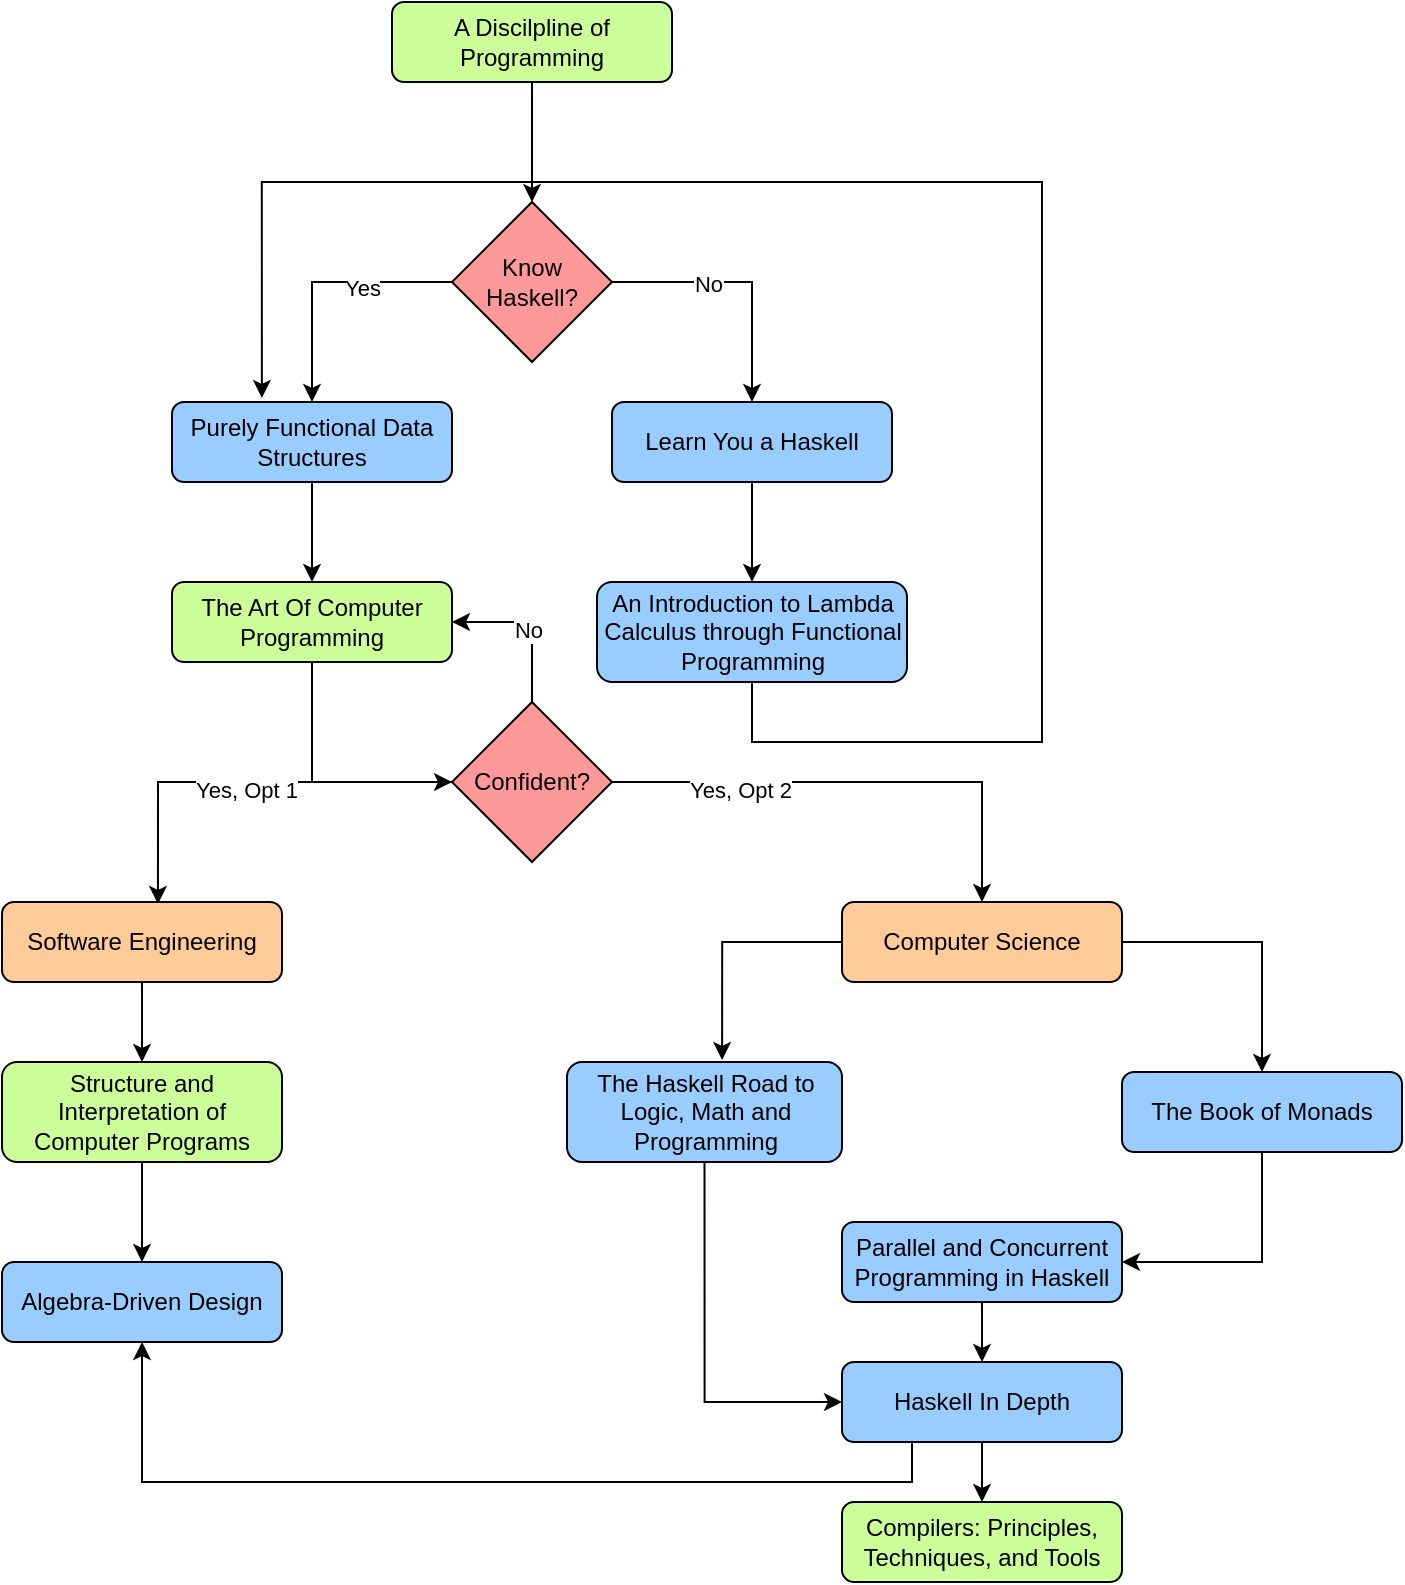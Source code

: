 <mxfile version="17.3.0" type="github">
  <diagram id="66MhKsm92HfvM-QHQX7i" name="Page-1">
    <mxGraphModel dx="1621" dy="788" grid="1" gridSize="10" guides="1" tooltips="1" connect="1" arrows="1" fold="1" page="1" pageScale="1" pageWidth="850" pageHeight="1100" math="0" shadow="0">
      <root>
        <mxCell id="0" />
        <mxCell id="1" parent="0" />
        <mxCell id="ehSIUehwhr6paIZZ0BVh-21" style="edgeStyle=orthogonalEdgeStyle;rounded=0;orthogonalLoop=1;jettySize=auto;html=1;exitX=0;exitY=0.5;exitDx=0;exitDy=0;entryX=0.5;entryY=0;entryDx=0;entryDy=0;" parent="1" source="ehSIUehwhr6paIZZ0BVh-1" target="ehSIUehwhr6paIZZ0BVh-2" edge="1">
          <mxGeometry relative="1" as="geometry" />
        </mxCell>
        <mxCell id="ehSIUehwhr6paIZZ0BVh-23" value="Yes" style="edgeLabel;html=1;align=center;verticalAlign=middle;resizable=0;points=[];" parent="ehSIUehwhr6paIZZ0BVh-21" vertex="1" connectable="0">
          <mxGeometry x="-0.308" y="3" relative="1" as="geometry">
            <mxPoint as="offset" />
          </mxGeometry>
        </mxCell>
        <mxCell id="ehSIUehwhr6paIZZ0BVh-22" style="edgeStyle=orthogonalEdgeStyle;rounded=0;orthogonalLoop=1;jettySize=auto;html=1;exitX=1;exitY=0.5;exitDx=0;exitDy=0;entryX=0.5;entryY=0;entryDx=0;entryDy=0;" parent="1" source="ehSIUehwhr6paIZZ0BVh-1" target="ehSIUehwhr6paIZZ0BVh-5" edge="1">
          <mxGeometry relative="1" as="geometry" />
        </mxCell>
        <mxCell id="ehSIUehwhr6paIZZ0BVh-26" value="No" style="edgeLabel;html=1;align=center;verticalAlign=middle;resizable=0;points=[];" parent="ehSIUehwhr6paIZZ0BVh-22" vertex="1" connectable="0">
          <mxGeometry x="-0.262" y="-1" relative="1" as="geometry">
            <mxPoint as="offset" />
          </mxGeometry>
        </mxCell>
        <mxCell id="ehSIUehwhr6paIZZ0BVh-1" value="Know Haskell?" style="rhombus;whiteSpace=wrap;html=1;fillColor=#FF9999;" parent="1" vertex="1">
          <mxGeometry x="775" y="190" width="80" height="80" as="geometry" />
        </mxCell>
        <mxCell id="ehSIUehwhr6paIZZ0BVh-27" style="edgeStyle=orthogonalEdgeStyle;rounded=0;orthogonalLoop=1;jettySize=auto;html=1;exitX=0.5;exitY=1;exitDx=0;exitDy=0;entryX=0.5;entryY=0;entryDx=0;entryDy=0;" parent="1" source="ehSIUehwhr6paIZZ0BVh-2" target="ehSIUehwhr6paIZZ0BVh-6" edge="1">
          <mxGeometry relative="1" as="geometry" />
        </mxCell>
        <mxCell id="ehSIUehwhr6paIZZ0BVh-2" value="Purely Functional Data Structures" style="rounded=1;whiteSpace=wrap;html=1;fillColor=#99CCFF;" parent="1" vertex="1">
          <mxGeometry x="635" y="290" width="140" height="40" as="geometry" />
        </mxCell>
        <mxCell id="ehSIUehwhr6paIZZ0BVh-31" style="edgeStyle=orthogonalEdgeStyle;rounded=0;orthogonalLoop=1;jettySize=auto;html=1;exitX=0.5;exitY=1;exitDx=0;exitDy=0;entryX=0.321;entryY=-0.05;entryDx=0;entryDy=0;entryPerimeter=0;" parent="1" source="ehSIUehwhr6paIZZ0BVh-4" target="ehSIUehwhr6paIZZ0BVh-2" edge="1">
          <mxGeometry relative="1" as="geometry">
            <Array as="points">
              <mxPoint x="925" y="460" />
              <mxPoint x="1070" y="460" />
              <mxPoint x="1070" y="180" />
              <mxPoint x="680" y="180" />
            </Array>
          </mxGeometry>
        </mxCell>
        <mxCell id="ehSIUehwhr6paIZZ0BVh-4" value="An Introduction to Lambda Calculus through Functional Programming " style="rounded=1;whiteSpace=wrap;html=1;fillColor=#99CCFF;" parent="1" vertex="1">
          <mxGeometry x="847.5" y="380" width="155" height="50" as="geometry" />
        </mxCell>
        <mxCell id="ehSIUehwhr6paIZZ0BVh-28" style="edgeStyle=orthogonalEdgeStyle;rounded=0;orthogonalLoop=1;jettySize=auto;html=1;exitX=0.5;exitY=1;exitDx=0;exitDy=0;entryX=0.5;entryY=0;entryDx=0;entryDy=0;" parent="1" source="ehSIUehwhr6paIZZ0BVh-5" target="ehSIUehwhr6paIZZ0BVh-4" edge="1">
          <mxGeometry relative="1" as="geometry" />
        </mxCell>
        <mxCell id="ehSIUehwhr6paIZZ0BVh-5" value="Learn You a Haskell" style="rounded=1;whiteSpace=wrap;html=1;fillColor=#99CCFF;" parent="1" vertex="1">
          <mxGeometry x="855" y="290" width="140" height="40" as="geometry" />
        </mxCell>
        <mxCell id="ehSIUehwhr6paIZZ0BVh-29" style="edgeStyle=orthogonalEdgeStyle;rounded=0;orthogonalLoop=1;jettySize=auto;html=1;exitX=0.5;exitY=1;exitDx=0;exitDy=0;entryX=0;entryY=0.5;entryDx=0;entryDy=0;" parent="1" source="ehSIUehwhr6paIZZ0BVh-6" target="ehSIUehwhr6paIZZ0BVh-7" edge="1">
          <mxGeometry relative="1" as="geometry" />
        </mxCell>
        <mxCell id="ehSIUehwhr6paIZZ0BVh-6" value="The Art Of Computer Programming" style="rounded=1;whiteSpace=wrap;html=1;fillColor=#CCFF99;" parent="1" vertex="1">
          <mxGeometry x="635" y="380" width="140" height="40" as="geometry" />
        </mxCell>
        <mxCell id="ehSIUehwhr6paIZZ0BVh-32" style="edgeStyle=orthogonalEdgeStyle;rounded=0;orthogonalLoop=1;jettySize=auto;html=1;exitX=0;exitY=0.5;exitDx=0;exitDy=0;entryX=0.557;entryY=0.025;entryDx=0;entryDy=0;entryPerimeter=0;" parent="1" source="ehSIUehwhr6paIZZ0BVh-7" target="ehSIUehwhr6paIZZ0BVh-10" edge="1">
          <mxGeometry relative="1" as="geometry" />
        </mxCell>
        <mxCell id="ehSIUehwhr6paIZZ0BVh-34" value="Yes, Opt 1" style="edgeLabel;html=1;align=center;verticalAlign=middle;resizable=0;points=[];" parent="ehSIUehwhr6paIZZ0BVh-32" vertex="1" connectable="0">
          <mxGeometry x="-0.01" y="4" relative="1" as="geometry">
            <mxPoint as="offset" />
          </mxGeometry>
        </mxCell>
        <mxCell id="ehSIUehwhr6paIZZ0BVh-33" style="edgeStyle=orthogonalEdgeStyle;rounded=0;orthogonalLoop=1;jettySize=auto;html=1;exitX=1;exitY=0.5;exitDx=0;exitDy=0;entryX=0.5;entryY=0;entryDx=0;entryDy=0;" parent="1" source="ehSIUehwhr6paIZZ0BVh-7" target="ehSIUehwhr6paIZZ0BVh-11" edge="1">
          <mxGeometry relative="1" as="geometry" />
        </mxCell>
        <mxCell id="ehSIUehwhr6paIZZ0BVh-35" value="Yes, Opt 2" style="edgeLabel;html=1;align=center;verticalAlign=middle;resizable=0;points=[];" parent="ehSIUehwhr6paIZZ0BVh-33" vertex="1" connectable="0">
          <mxGeometry x="-0.478" y="-4" relative="1" as="geometry">
            <mxPoint as="offset" />
          </mxGeometry>
        </mxCell>
        <mxCell id="ehSIUehwhr6paIZZ0BVh-36" style="edgeStyle=orthogonalEdgeStyle;rounded=0;orthogonalLoop=1;jettySize=auto;html=1;exitX=0.5;exitY=0;exitDx=0;exitDy=0;entryX=1;entryY=0.5;entryDx=0;entryDy=0;" parent="1" source="ehSIUehwhr6paIZZ0BVh-7" target="ehSIUehwhr6paIZZ0BVh-6" edge="1">
          <mxGeometry relative="1" as="geometry">
            <Array as="points">
              <mxPoint x="815" y="400" />
            </Array>
          </mxGeometry>
        </mxCell>
        <mxCell id="ehSIUehwhr6paIZZ0BVh-40" value="No" style="edgeLabel;html=1;align=center;verticalAlign=middle;resizable=0;points=[];" parent="ehSIUehwhr6paIZZ0BVh-36" vertex="1" connectable="0">
          <mxGeometry x="-0.1" y="2" relative="1" as="geometry">
            <mxPoint as="offset" />
          </mxGeometry>
        </mxCell>
        <mxCell id="ehSIUehwhr6paIZZ0BVh-7" value="Confident?" style="rhombus;whiteSpace=wrap;html=1;fillColor=#FF9999;" parent="1" vertex="1">
          <mxGeometry x="775" y="440" width="80" height="80" as="geometry" />
        </mxCell>
        <mxCell id="dM2A8zJfngi9Pwuqgm8M-1" value="" style="edgeStyle=orthogonalEdgeStyle;rounded=0;orthogonalLoop=1;jettySize=auto;html=1;" edge="1" parent="1" source="ehSIUehwhr6paIZZ0BVh-10" target="ehSIUehwhr6paIZZ0BVh-14">
          <mxGeometry relative="1" as="geometry" />
        </mxCell>
        <mxCell id="ehSIUehwhr6paIZZ0BVh-10" value="Software Engineering" style="rounded=1;whiteSpace=wrap;html=1;fillColor=#FFCC99;" parent="1" vertex="1">
          <mxGeometry x="550" y="540" width="140" height="40" as="geometry" />
        </mxCell>
        <mxCell id="ehSIUehwhr6paIZZ0BVh-42" style="edgeStyle=orthogonalEdgeStyle;rounded=0;orthogonalLoop=1;jettySize=auto;html=1;exitX=0;exitY=0.5;exitDx=0;exitDy=0;entryX=0.564;entryY=-0.02;entryDx=0;entryDy=0;entryPerimeter=0;" parent="1" source="ehSIUehwhr6paIZZ0BVh-11" target="ehSIUehwhr6paIZZ0BVh-12" edge="1">
          <mxGeometry relative="1" as="geometry" />
        </mxCell>
        <mxCell id="ehSIUehwhr6paIZZ0BVh-43" style="edgeStyle=orthogonalEdgeStyle;rounded=0;orthogonalLoop=1;jettySize=auto;html=1;exitX=1;exitY=0.5;exitDx=0;exitDy=0;entryX=0.5;entryY=0;entryDx=0;entryDy=0;" parent="1" source="ehSIUehwhr6paIZZ0BVh-11" target="ehSIUehwhr6paIZZ0BVh-17" edge="1">
          <mxGeometry relative="1" as="geometry" />
        </mxCell>
        <mxCell id="ehSIUehwhr6paIZZ0BVh-11" value="Computer Science" style="rounded=1;whiteSpace=wrap;html=1;fillColor=#FFCC99;" parent="1" vertex="1">
          <mxGeometry x="970" y="540" width="140" height="40" as="geometry" />
        </mxCell>
        <mxCell id="ehSIUehwhr6paIZZ0BVh-47" style="edgeStyle=orthogonalEdgeStyle;rounded=0;orthogonalLoop=1;jettySize=auto;html=1;exitX=0.5;exitY=1;exitDx=0;exitDy=0;entryX=0;entryY=0.5;entryDx=0;entryDy=0;" parent="1" source="ehSIUehwhr6paIZZ0BVh-12" target="ehSIUehwhr6paIZZ0BVh-18" edge="1">
          <mxGeometry relative="1" as="geometry" />
        </mxCell>
        <mxCell id="ehSIUehwhr6paIZZ0BVh-12" value="The Haskell Road to Logic, Math and Programming" style="rounded=1;whiteSpace=wrap;html=1;fillColor=#99CCFF;" parent="1" vertex="1">
          <mxGeometry x="832.5" y="620" width="137.5" height="50" as="geometry" />
        </mxCell>
        <mxCell id="ehSIUehwhr6paIZZ0BVh-13" value="Algebra-Driven Design" style="rounded=1;whiteSpace=wrap;html=1;fillColor=#99CCFF;" parent="1" vertex="1">
          <mxGeometry x="550" y="720" width="140" height="40" as="geometry" />
        </mxCell>
        <mxCell id="dE8sYhg9LEZOt8An-8ZS-6" style="edgeStyle=orthogonalEdgeStyle;rounded=0;orthogonalLoop=1;jettySize=auto;html=1;exitX=0.5;exitY=1;exitDx=0;exitDy=0;entryX=0.5;entryY=0;entryDx=0;entryDy=0;" parent="1" source="ehSIUehwhr6paIZZ0BVh-14" target="ehSIUehwhr6paIZZ0BVh-13" edge="1">
          <mxGeometry relative="1" as="geometry" />
        </mxCell>
        <mxCell id="ehSIUehwhr6paIZZ0BVh-14" value="Structure and Interpretation of Computer Programs" style="rounded=1;whiteSpace=wrap;html=1;fillColor=#CCFF99;" parent="1" vertex="1">
          <mxGeometry x="550" y="620" width="140" height="50" as="geometry" />
        </mxCell>
        <mxCell id="ehSIUehwhr6paIZZ0BVh-49" style="edgeStyle=orthogonalEdgeStyle;rounded=0;orthogonalLoop=1;jettySize=auto;html=1;exitX=0.5;exitY=1;exitDx=0;exitDy=0;entryX=0.5;entryY=0;entryDx=0;entryDy=0;" parent="1" source="ehSIUehwhr6paIZZ0BVh-15" target="ehSIUehwhr6paIZZ0BVh-18" edge="1">
          <mxGeometry relative="1" as="geometry" />
        </mxCell>
        <mxCell id="ehSIUehwhr6paIZZ0BVh-15" value="Parallel and Concurrent Programming in Haskell" style="rounded=1;whiteSpace=wrap;html=1;fillColor=#99CCFF;" parent="1" vertex="1">
          <mxGeometry x="970" y="700" width="140" height="40" as="geometry" />
        </mxCell>
        <mxCell id="ehSIUehwhr6paIZZ0BVh-16" value="Compilers: Principles, Techniques, and Tools" style="rounded=1;whiteSpace=wrap;html=1;fillColor=#CCFF99;" parent="1" vertex="1">
          <mxGeometry x="970" y="840" width="140" height="40" as="geometry" />
        </mxCell>
        <mxCell id="ehSIUehwhr6paIZZ0BVh-46" style="edgeStyle=orthogonalEdgeStyle;rounded=0;orthogonalLoop=1;jettySize=auto;html=1;exitX=0.5;exitY=1;exitDx=0;exitDy=0;entryX=1;entryY=0.5;entryDx=0;entryDy=0;" parent="1" source="ehSIUehwhr6paIZZ0BVh-17" target="ehSIUehwhr6paIZZ0BVh-15" edge="1">
          <mxGeometry relative="1" as="geometry" />
        </mxCell>
        <mxCell id="ehSIUehwhr6paIZZ0BVh-17" value="The Book of Monads" style="rounded=1;whiteSpace=wrap;html=1;fillColor=#99CCFF;" parent="1" vertex="1">
          <mxGeometry x="1110" y="625" width="140" height="40" as="geometry" />
        </mxCell>
        <mxCell id="ehSIUehwhr6paIZZ0BVh-50" style="edgeStyle=orthogonalEdgeStyle;rounded=0;orthogonalLoop=1;jettySize=auto;html=1;exitX=0.5;exitY=1;exitDx=0;exitDy=0;entryX=0.5;entryY=0;entryDx=0;entryDy=0;" parent="1" source="ehSIUehwhr6paIZZ0BVh-18" target="ehSIUehwhr6paIZZ0BVh-16" edge="1">
          <mxGeometry relative="1" as="geometry" />
        </mxCell>
        <mxCell id="dE8sYhg9LEZOt8An-8ZS-7" style="edgeStyle=orthogonalEdgeStyle;rounded=0;orthogonalLoop=1;jettySize=auto;html=1;exitX=0.25;exitY=1;exitDx=0;exitDy=0;entryX=0.5;entryY=1;entryDx=0;entryDy=0;" parent="1" source="ehSIUehwhr6paIZZ0BVh-18" target="ehSIUehwhr6paIZZ0BVh-13" edge="1">
          <mxGeometry relative="1" as="geometry" />
        </mxCell>
        <mxCell id="ehSIUehwhr6paIZZ0BVh-18" value="Haskell In Depth" style="rounded=1;whiteSpace=wrap;html=1;fillColor=#99CCFF;" parent="1" vertex="1">
          <mxGeometry x="970" y="770" width="140" height="40" as="geometry" />
        </mxCell>
        <mxCell id="dM2A8zJfngi9Pwuqgm8M-3" value="" style="edgeStyle=orthogonalEdgeStyle;rounded=0;orthogonalLoop=1;jettySize=auto;html=1;" edge="1" parent="1" source="dE8sYhg9LEZOt8An-8ZS-3" target="ehSIUehwhr6paIZZ0BVh-1">
          <mxGeometry relative="1" as="geometry" />
        </mxCell>
        <mxCell id="dE8sYhg9LEZOt8An-8ZS-3" value="A Discilpline of Programming" style="rounded=1;whiteSpace=wrap;html=1;fillColor=#CCFF99;" parent="1" vertex="1">
          <mxGeometry x="745" y="90" width="140" height="40" as="geometry" />
        </mxCell>
      </root>
    </mxGraphModel>
  </diagram>
</mxfile>
